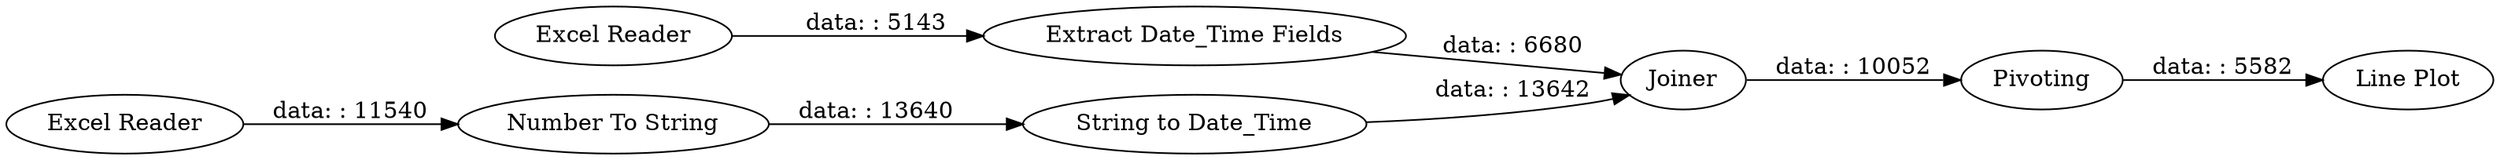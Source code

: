 digraph {
	"8032905760398887835_83" [label="Line Plot"]
	"8032905760398887835_81" [label="Extract Date_Time Fields"]
	"8032905760398887835_79" [label="String to Date_Time"]
	"8032905760398887835_80" [label="Excel Reader"]
	"8032905760398887835_78" [label=Joiner]
	"8032905760398887835_96" [label=Pivoting]
	"8032905760398887835_75" [label="Number To String"]
	"8032905760398887835_77" [label="Excel Reader"]
	"8032905760398887835_80" -> "8032905760398887835_81" [label="data: : 5143"]
	"8032905760398887835_75" -> "8032905760398887835_79" [label="data: : 13640"]
	"8032905760398887835_77" -> "8032905760398887835_75" [label="data: : 11540"]
	"8032905760398887835_78" -> "8032905760398887835_96" [label="data: : 10052"]
	"8032905760398887835_79" -> "8032905760398887835_78" [label="data: : 13642"]
	"8032905760398887835_96" -> "8032905760398887835_83" [label="data: : 5582"]
	"8032905760398887835_81" -> "8032905760398887835_78" [label="data: : 6680"]
	rankdir=LR
}
